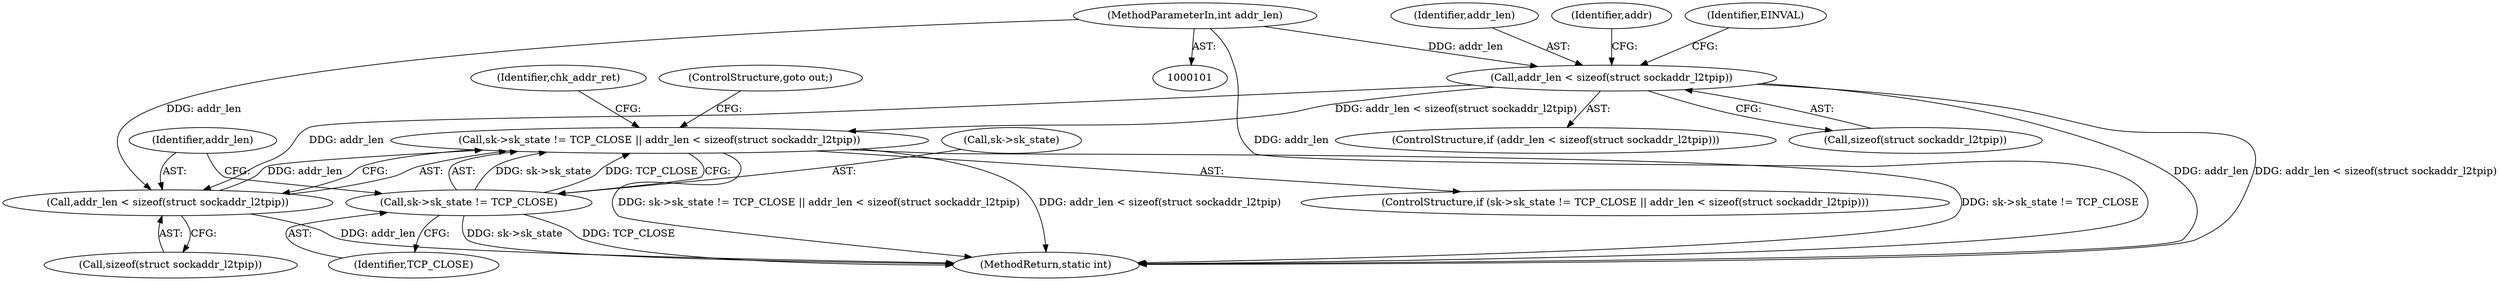 digraph "0_linux_32c231164b762dddefa13af5a0101032c70b50ef@API" {
"1000175" [label="(Call,sk->sk_state != TCP_CLOSE || addr_len < sizeof(struct sockaddr_l2tpip))"];
"1000176" [label="(Call,sk->sk_state != TCP_CLOSE)"];
"1000181" [label="(Call,addr_len < sizeof(struct sockaddr_l2tpip))"];
"1000125" [label="(Call,addr_len < sizeof(struct sockaddr_l2tpip))"];
"1000104" [label="(MethodParameterIn,int addr_len)"];
"1000180" [label="(Identifier,TCP_CLOSE)"];
"1000124" [label="(ControlStructure,if (addr_len < sizeof(struct sockaddr_l2tpip)))"];
"1000127" [label="(Call,sizeof(struct sockaddr_l2tpip))"];
"1000175" [label="(Call,sk->sk_state != TCP_CLOSE || addr_len < sizeof(struct sockaddr_l2tpip))"];
"1000289" [label="(MethodReturn,static int)"];
"1000176" [label="(Call,sk->sk_state != TCP_CLOSE)"];
"1000177" [label="(Call,sk->sk_state)"];
"1000131" [label="(Identifier,EINVAL)"];
"1000126" [label="(Identifier,addr_len)"];
"1000104" [label="(MethodParameterIn,int addr_len)"];
"1000182" [label="(Identifier,addr_len)"];
"1000135" [label="(Identifier,addr)"];
"1000187" [label="(Identifier,chk_addr_ret)"];
"1000125" [label="(Call,addr_len < sizeof(struct sockaddr_l2tpip))"];
"1000181" [label="(Call,addr_len < sizeof(struct sockaddr_l2tpip))"];
"1000183" [label="(Call,sizeof(struct sockaddr_l2tpip))"];
"1000185" [label="(ControlStructure,goto out;)"];
"1000174" [label="(ControlStructure,if (sk->sk_state != TCP_CLOSE || addr_len < sizeof(struct sockaddr_l2tpip)))"];
"1000175" -> "1000174"  [label="AST: "];
"1000175" -> "1000176"  [label="CFG: "];
"1000175" -> "1000181"  [label="CFG: "];
"1000176" -> "1000175"  [label="AST: "];
"1000181" -> "1000175"  [label="AST: "];
"1000185" -> "1000175"  [label="CFG: "];
"1000187" -> "1000175"  [label="CFG: "];
"1000175" -> "1000289"  [label="DDG: addr_len < sizeof(struct sockaddr_l2tpip)"];
"1000175" -> "1000289"  [label="DDG: sk->sk_state != TCP_CLOSE"];
"1000175" -> "1000289"  [label="DDG: sk->sk_state != TCP_CLOSE || addr_len < sizeof(struct sockaddr_l2tpip)"];
"1000176" -> "1000175"  [label="DDG: sk->sk_state"];
"1000176" -> "1000175"  [label="DDG: TCP_CLOSE"];
"1000181" -> "1000175"  [label="DDG: addr_len"];
"1000125" -> "1000175"  [label="DDG: addr_len < sizeof(struct sockaddr_l2tpip)"];
"1000176" -> "1000180"  [label="CFG: "];
"1000177" -> "1000176"  [label="AST: "];
"1000180" -> "1000176"  [label="AST: "];
"1000182" -> "1000176"  [label="CFG: "];
"1000176" -> "1000289"  [label="DDG: TCP_CLOSE"];
"1000176" -> "1000289"  [label="DDG: sk->sk_state"];
"1000181" -> "1000183"  [label="CFG: "];
"1000182" -> "1000181"  [label="AST: "];
"1000183" -> "1000181"  [label="AST: "];
"1000181" -> "1000289"  [label="DDG: addr_len"];
"1000125" -> "1000181"  [label="DDG: addr_len"];
"1000104" -> "1000181"  [label="DDG: addr_len"];
"1000125" -> "1000124"  [label="AST: "];
"1000125" -> "1000127"  [label="CFG: "];
"1000126" -> "1000125"  [label="AST: "];
"1000127" -> "1000125"  [label="AST: "];
"1000131" -> "1000125"  [label="CFG: "];
"1000135" -> "1000125"  [label="CFG: "];
"1000125" -> "1000289"  [label="DDG: addr_len"];
"1000125" -> "1000289"  [label="DDG: addr_len < sizeof(struct sockaddr_l2tpip)"];
"1000104" -> "1000125"  [label="DDG: addr_len"];
"1000104" -> "1000101"  [label="AST: "];
"1000104" -> "1000289"  [label="DDG: addr_len"];
}

